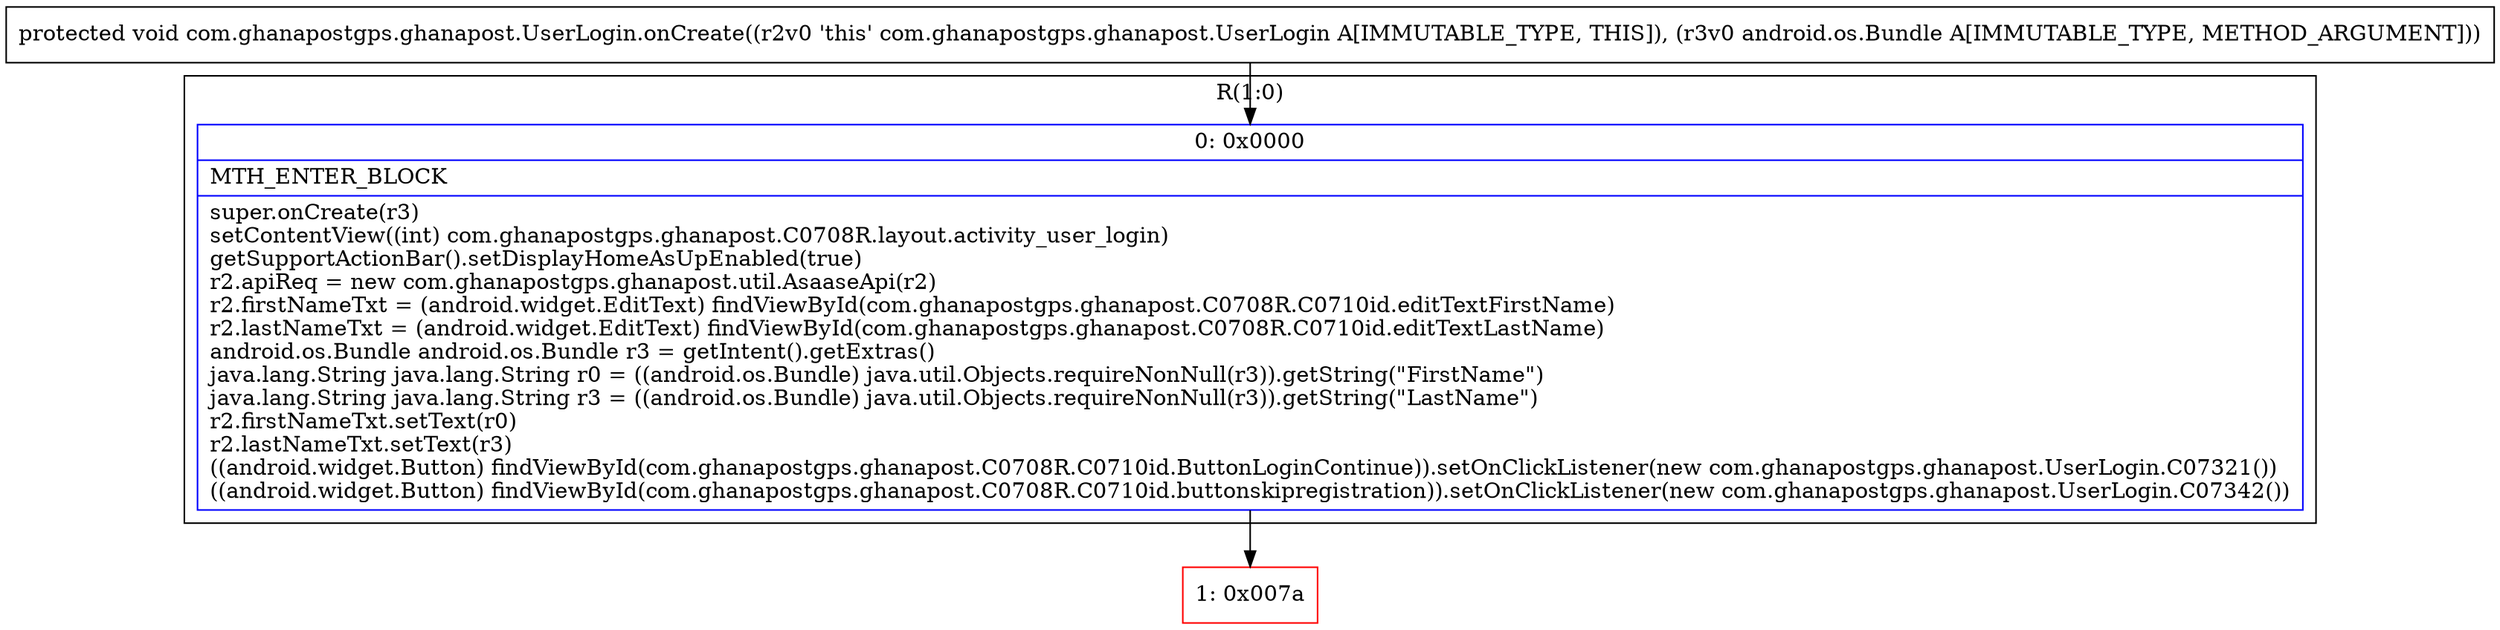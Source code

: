 digraph "CFG forcom.ghanapostgps.ghanapost.UserLogin.onCreate(Landroid\/os\/Bundle;)V" {
subgraph cluster_Region_1931125199 {
label = "R(1:0)";
node [shape=record,color=blue];
Node_0 [shape=record,label="{0\:\ 0x0000|MTH_ENTER_BLOCK\l|super.onCreate(r3)\lsetContentView((int) com.ghanapostgps.ghanapost.C0708R.layout.activity_user_login)\lgetSupportActionBar().setDisplayHomeAsUpEnabled(true)\lr2.apiReq = new com.ghanapostgps.ghanapost.util.AsaaseApi(r2)\lr2.firstNameTxt = (android.widget.EditText) findViewById(com.ghanapostgps.ghanapost.C0708R.C0710id.editTextFirstName)\lr2.lastNameTxt = (android.widget.EditText) findViewById(com.ghanapostgps.ghanapost.C0708R.C0710id.editTextLastName)\landroid.os.Bundle android.os.Bundle r3 = getIntent().getExtras()\ljava.lang.String java.lang.String r0 = ((android.os.Bundle) java.util.Objects.requireNonNull(r3)).getString(\"FirstName\")\ljava.lang.String java.lang.String r3 = ((android.os.Bundle) java.util.Objects.requireNonNull(r3)).getString(\"LastName\")\lr2.firstNameTxt.setText(r0)\lr2.lastNameTxt.setText(r3)\l((android.widget.Button) findViewById(com.ghanapostgps.ghanapost.C0708R.C0710id.ButtonLoginContinue)).setOnClickListener(new com.ghanapostgps.ghanapost.UserLogin.C07321())\l((android.widget.Button) findViewById(com.ghanapostgps.ghanapost.C0708R.C0710id.buttonskipregistration)).setOnClickListener(new com.ghanapostgps.ghanapost.UserLogin.C07342())\l}"];
}
Node_1 [shape=record,color=red,label="{1\:\ 0x007a}"];
MethodNode[shape=record,label="{protected void com.ghanapostgps.ghanapost.UserLogin.onCreate((r2v0 'this' com.ghanapostgps.ghanapost.UserLogin A[IMMUTABLE_TYPE, THIS]), (r3v0 android.os.Bundle A[IMMUTABLE_TYPE, METHOD_ARGUMENT])) }"];
MethodNode -> Node_0;
Node_0 -> Node_1;
}

